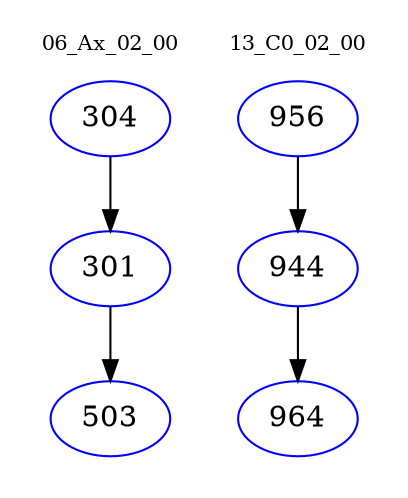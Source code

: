 digraph{
subgraph cluster_0 {
color = white
label = "06_Ax_02_00";
fontsize=10;
T0_304 [label="304", color="blue"]
T0_304 -> T0_301 [color="black"]
T0_301 [label="301", color="blue"]
T0_301 -> T0_503 [color="black"]
T0_503 [label="503", color="blue"]
}
subgraph cluster_1 {
color = white
label = "13_C0_02_00";
fontsize=10;
T1_956 [label="956", color="blue"]
T1_956 -> T1_944 [color="black"]
T1_944 [label="944", color="blue"]
T1_944 -> T1_964 [color="black"]
T1_964 [label="964", color="blue"]
}
}
